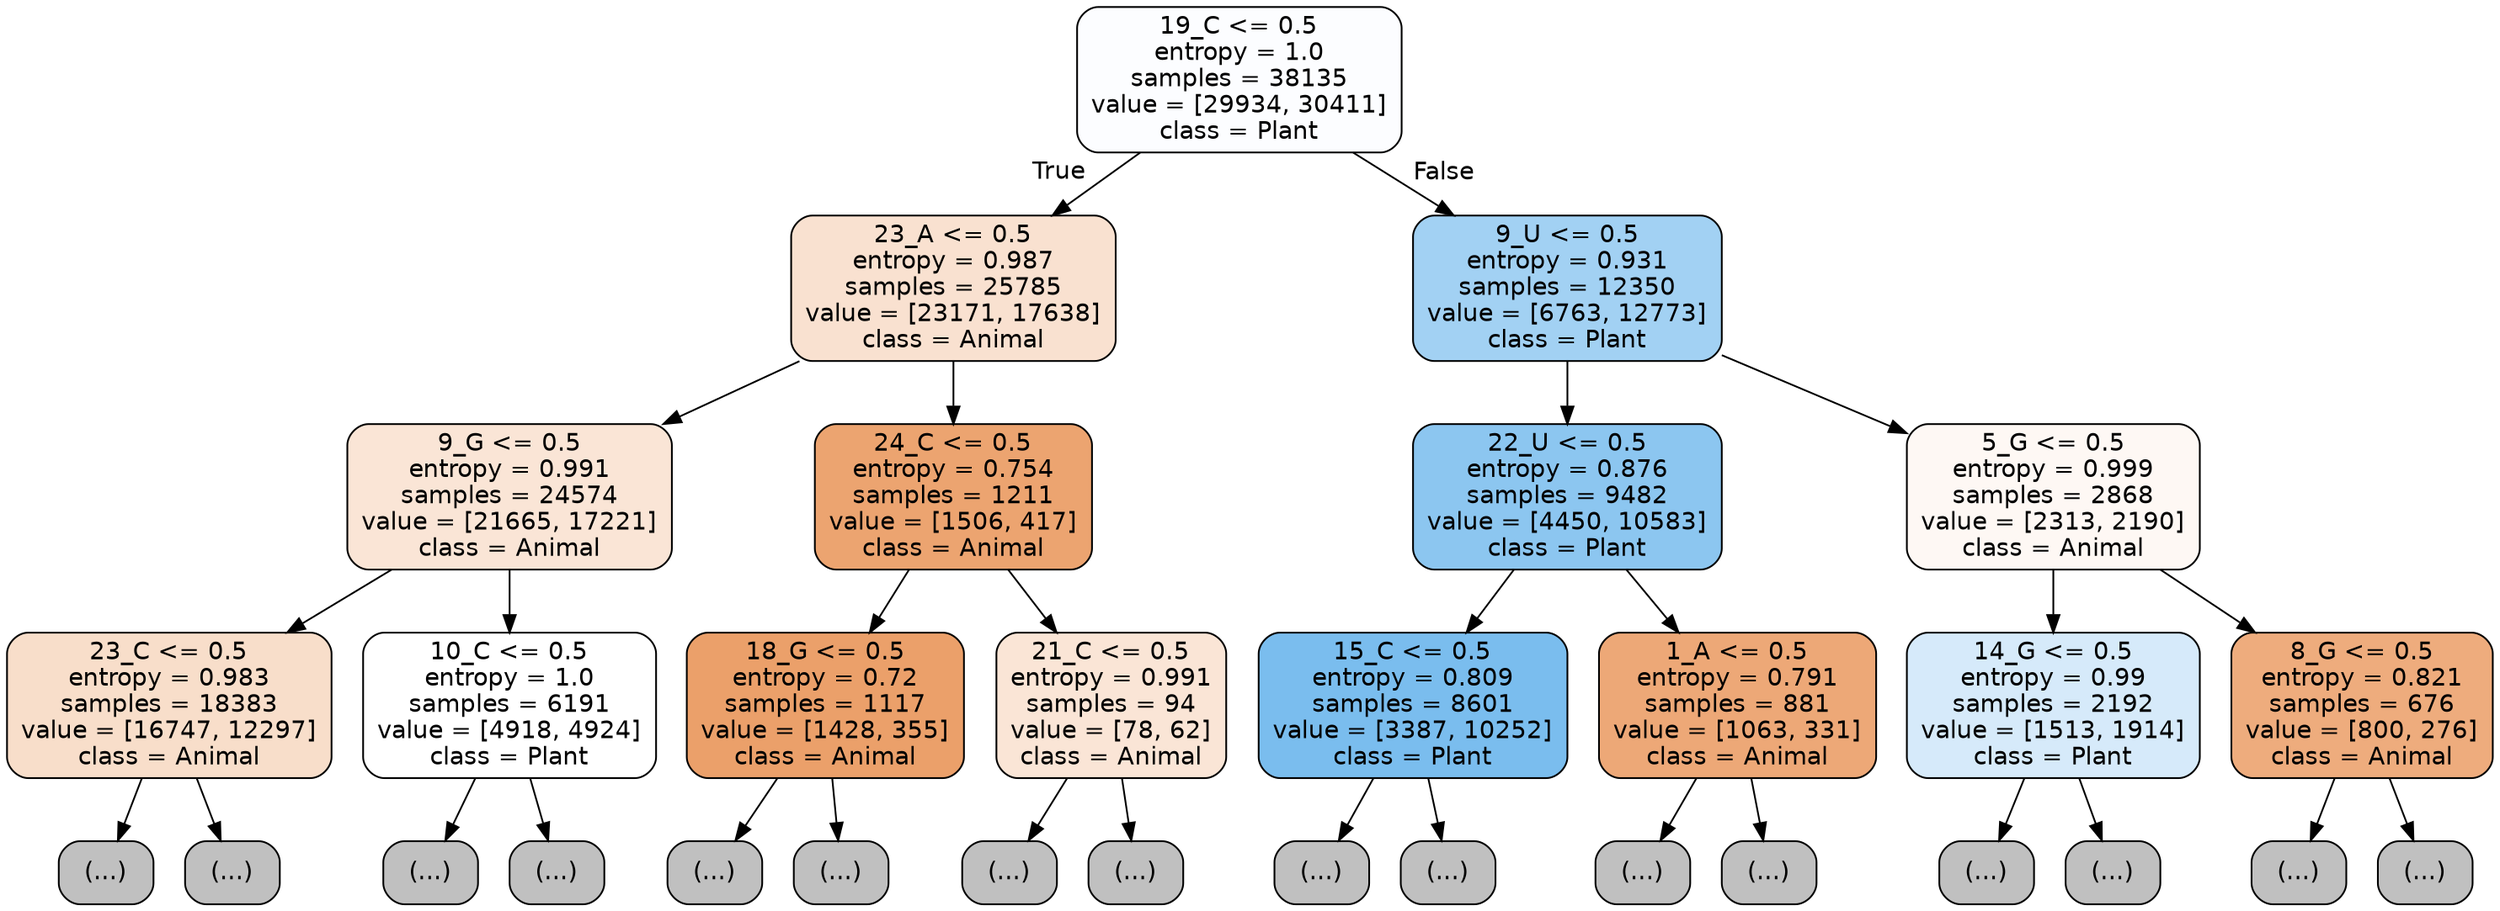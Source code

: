 digraph Tree {
node [shape=box, style="filled, rounded", color="black", fontname="helvetica"] ;
edge [fontname="helvetica"] ;
0 [label="19_C <= 0.5\nentropy = 1.0\nsamples = 38135\nvalue = [29934, 30411]\nclass = Plant", fillcolor="#fcfdff"] ;
1 [label="23_A <= 0.5\nentropy = 0.987\nsamples = 25785\nvalue = [23171, 17638]\nclass = Animal", fillcolor="#f9e1d0"] ;
0 -> 1 [labeldistance=2.5, labelangle=45, headlabel="True"] ;
2 [label="9_G <= 0.5\nentropy = 0.991\nsamples = 24574\nvalue = [21665, 17221]\nclass = Animal", fillcolor="#fae5d6"] ;
1 -> 2 ;
3 [label="23_C <= 0.5\nentropy = 0.983\nsamples = 18383\nvalue = [16747, 12297]\nclass = Animal", fillcolor="#f8deca"] ;
2 -> 3 ;
4 [label="(...)", fillcolor="#C0C0C0"] ;
3 -> 4 ;
8563 [label="(...)", fillcolor="#C0C0C0"] ;
3 -> 8563 ;
8940 [label="10_C <= 0.5\nentropy = 1.0\nsamples = 6191\nvalue = [4918, 4924]\nclass = Plant", fillcolor="#ffffff"] ;
2 -> 8940 ;
8941 [label="(...)", fillcolor="#C0C0C0"] ;
8940 -> 8941 ;
11548 [label="(...)", fillcolor="#C0C0C0"] ;
8940 -> 11548 ;
12105 [label="24_C <= 0.5\nentropy = 0.754\nsamples = 1211\nvalue = [1506, 417]\nclass = Animal", fillcolor="#eca470"] ;
1 -> 12105 ;
12106 [label="18_G <= 0.5\nentropy = 0.72\nsamples = 1117\nvalue = [1428, 355]\nclass = Animal", fillcolor="#eba06a"] ;
12105 -> 12106 ;
12107 [label="(...)", fillcolor="#C0C0C0"] ;
12106 -> 12107 ;
12454 [label="(...)", fillcolor="#C0C0C0"] ;
12106 -> 12454 ;
12609 [label="21_C <= 0.5\nentropy = 0.991\nsamples = 94\nvalue = [78, 62]\nclass = Animal", fillcolor="#fae5d6"] ;
12105 -> 12609 ;
12610 [label="(...)", fillcolor="#C0C0C0"] ;
12609 -> 12610 ;
12657 [label="(...)", fillcolor="#C0C0C0"] ;
12609 -> 12657 ;
12670 [label="9_U <= 0.5\nentropy = 0.931\nsamples = 12350\nvalue = [6763, 12773]\nclass = Plant", fillcolor="#a2d1f3"] ;
0 -> 12670 [labeldistance=2.5, labelangle=-45, headlabel="False"] ;
12671 [label="22_U <= 0.5\nentropy = 0.876\nsamples = 9482\nvalue = [4450, 10583]\nclass = Plant", fillcolor="#8cc6f0"] ;
12670 -> 12671 ;
12672 [label="15_C <= 0.5\nentropy = 0.809\nsamples = 8601\nvalue = [3387, 10252]\nclass = Plant", fillcolor="#7abdee"] ;
12671 -> 12672 ;
12673 [label="(...)", fillcolor="#C0C0C0"] ;
12672 -> 12673 ;
14532 [label="(...)", fillcolor="#C0C0C0"] ;
12672 -> 14532 ;
15125 [label="1_A <= 0.5\nentropy = 0.791\nsamples = 881\nvalue = [1063, 331]\nclass = Animal", fillcolor="#eda877"] ;
12671 -> 15125 ;
15126 [label="(...)", fillcolor="#C0C0C0"] ;
15125 -> 15126 ;
15463 [label="(...)", fillcolor="#C0C0C0"] ;
15125 -> 15463 ;
15530 [label="5_G <= 0.5\nentropy = 0.999\nsamples = 2868\nvalue = [2313, 2190]\nclass = Animal", fillcolor="#fef8f4"] ;
12670 -> 15530 ;
15531 [label="14_G <= 0.5\nentropy = 0.99\nsamples = 2192\nvalue = [1513, 1914]\nclass = Plant", fillcolor="#d6eafa"] ;
15530 -> 15531 ;
15532 [label="(...)", fillcolor="#C0C0C0"] ;
15531 -> 15532 ;
16209 [label="(...)", fillcolor="#C0C0C0"] ;
15531 -> 16209 ;
16424 [label="8_G <= 0.5\nentropy = 0.821\nsamples = 676\nvalue = [800, 276]\nclass = Animal", fillcolor="#eeac7d"] ;
15530 -> 16424 ;
16425 [label="(...)", fillcolor="#C0C0C0"] ;
16424 -> 16425 ;
16678 [label="(...)", fillcolor="#C0C0C0"] ;
16424 -> 16678 ;
}
